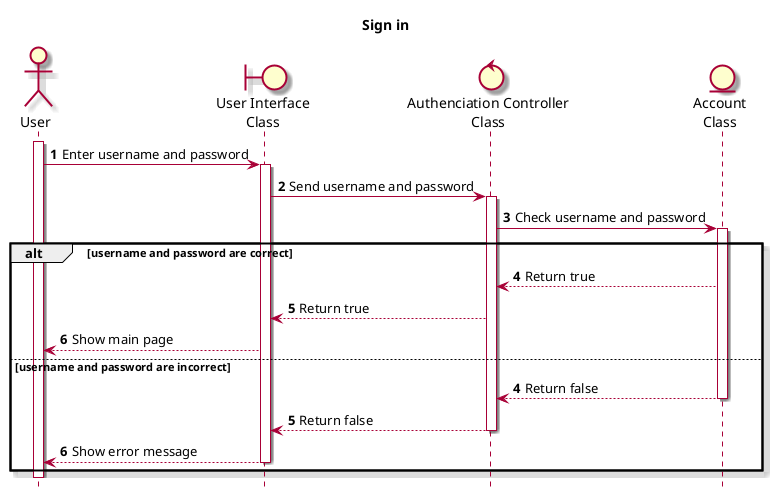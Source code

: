@startuml SignIn

skin rose
hide footbox

title Sign in

actor User as u
boundary "User Interface\nClass" as ui
control "Authenciation Controller\nClass" as authenController
entity "Account\nClass" as account

autonumber
u++
u->ui++ : Enter username and password
ui->authenController++ : Send username and password
authenController->account++ : Check username and password
alt username and password are correct
    account-->authenController : Return true
    authenController-->ui : Return true
    ui-->u : Show main page
else username and password are incorrect
    autonumber 4
    account-->authenController-- : Return false
    authenController-->ui-- : Return false
    ui-->u-- : Show error message
end

u--

@enduml